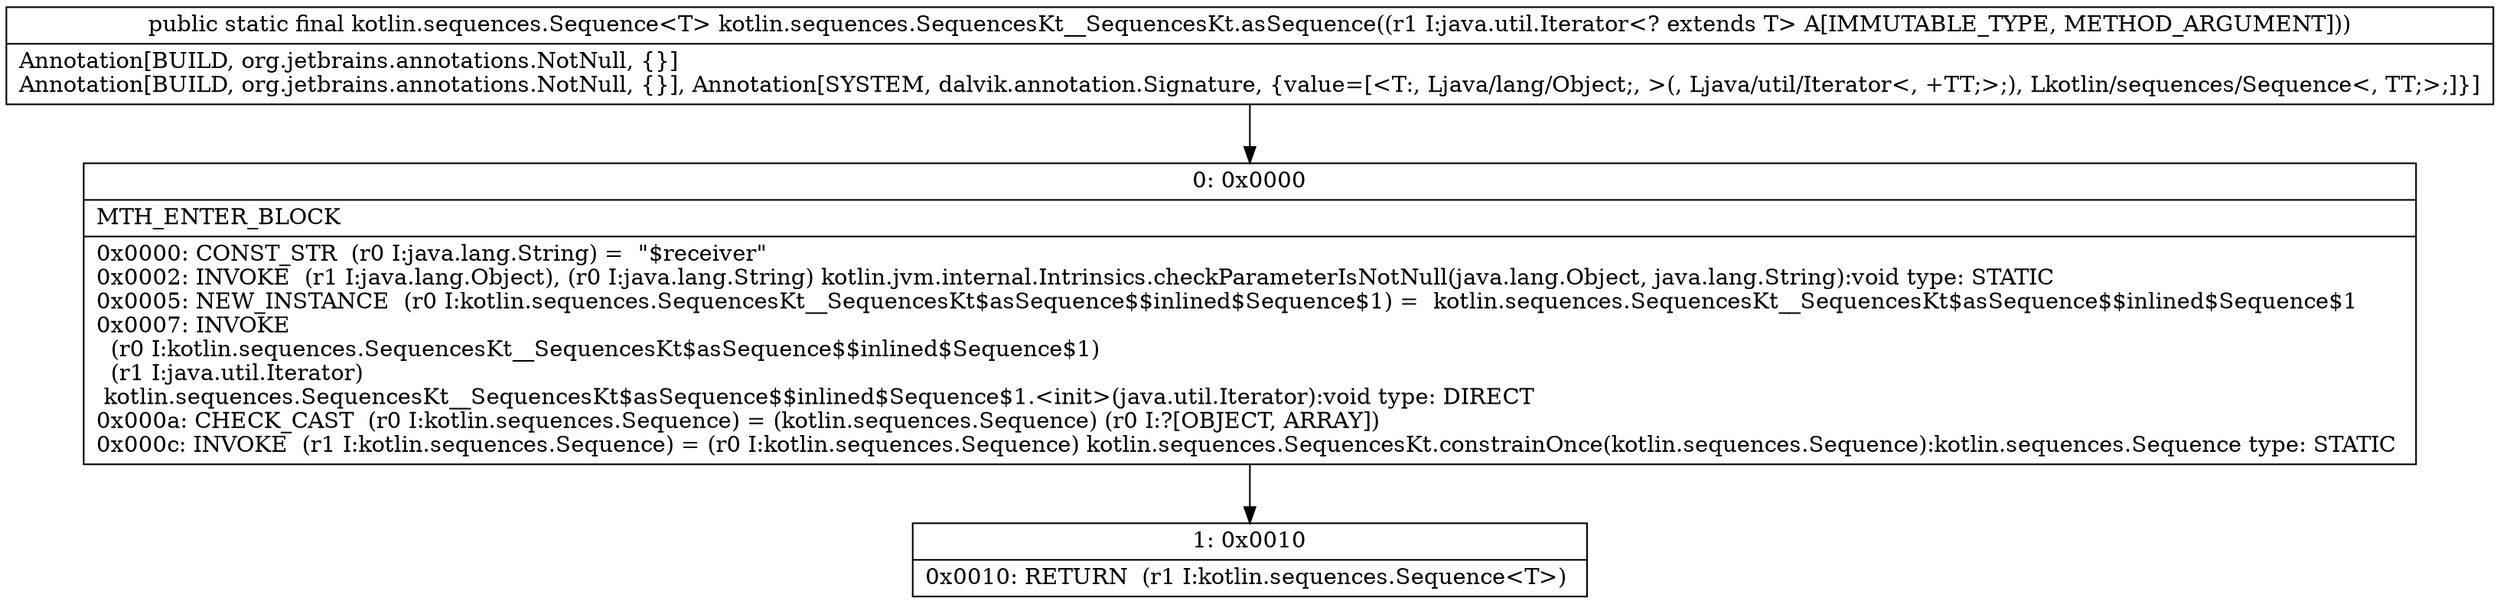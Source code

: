 digraph "CFG forkotlin.sequences.SequencesKt__SequencesKt.asSequence(Ljava\/util\/Iterator;)Lkotlin\/sequences\/Sequence;" {
Node_0 [shape=record,label="{0\:\ 0x0000|MTH_ENTER_BLOCK\l|0x0000: CONST_STR  (r0 I:java.lang.String) =  \"$receiver\" \l0x0002: INVOKE  (r1 I:java.lang.Object), (r0 I:java.lang.String) kotlin.jvm.internal.Intrinsics.checkParameterIsNotNull(java.lang.Object, java.lang.String):void type: STATIC \l0x0005: NEW_INSTANCE  (r0 I:kotlin.sequences.SequencesKt__SequencesKt$asSequence$$inlined$Sequence$1) =  kotlin.sequences.SequencesKt__SequencesKt$asSequence$$inlined$Sequence$1 \l0x0007: INVOKE  \l  (r0 I:kotlin.sequences.SequencesKt__SequencesKt$asSequence$$inlined$Sequence$1)\l  (r1 I:java.util.Iterator)\l kotlin.sequences.SequencesKt__SequencesKt$asSequence$$inlined$Sequence$1.\<init\>(java.util.Iterator):void type: DIRECT \l0x000a: CHECK_CAST  (r0 I:kotlin.sequences.Sequence) = (kotlin.sequences.Sequence) (r0 I:?[OBJECT, ARRAY]) \l0x000c: INVOKE  (r1 I:kotlin.sequences.Sequence) = (r0 I:kotlin.sequences.Sequence) kotlin.sequences.SequencesKt.constrainOnce(kotlin.sequences.Sequence):kotlin.sequences.Sequence type: STATIC \l}"];
Node_1 [shape=record,label="{1\:\ 0x0010|0x0010: RETURN  (r1 I:kotlin.sequences.Sequence\<T\>) \l}"];
MethodNode[shape=record,label="{public static final kotlin.sequences.Sequence\<T\> kotlin.sequences.SequencesKt__SequencesKt.asSequence((r1 I:java.util.Iterator\<? extends T\> A[IMMUTABLE_TYPE, METHOD_ARGUMENT]))  | Annotation[BUILD, org.jetbrains.annotations.NotNull, \{\}]\lAnnotation[BUILD, org.jetbrains.annotations.NotNull, \{\}], Annotation[SYSTEM, dalvik.annotation.Signature, \{value=[\<T:, Ljava\/lang\/Object;, \>(, Ljava\/util\/Iterator\<, +TT;\>;), Lkotlin\/sequences\/Sequence\<, TT;\>;]\}]\l}"];
MethodNode -> Node_0;
Node_0 -> Node_1;
}

